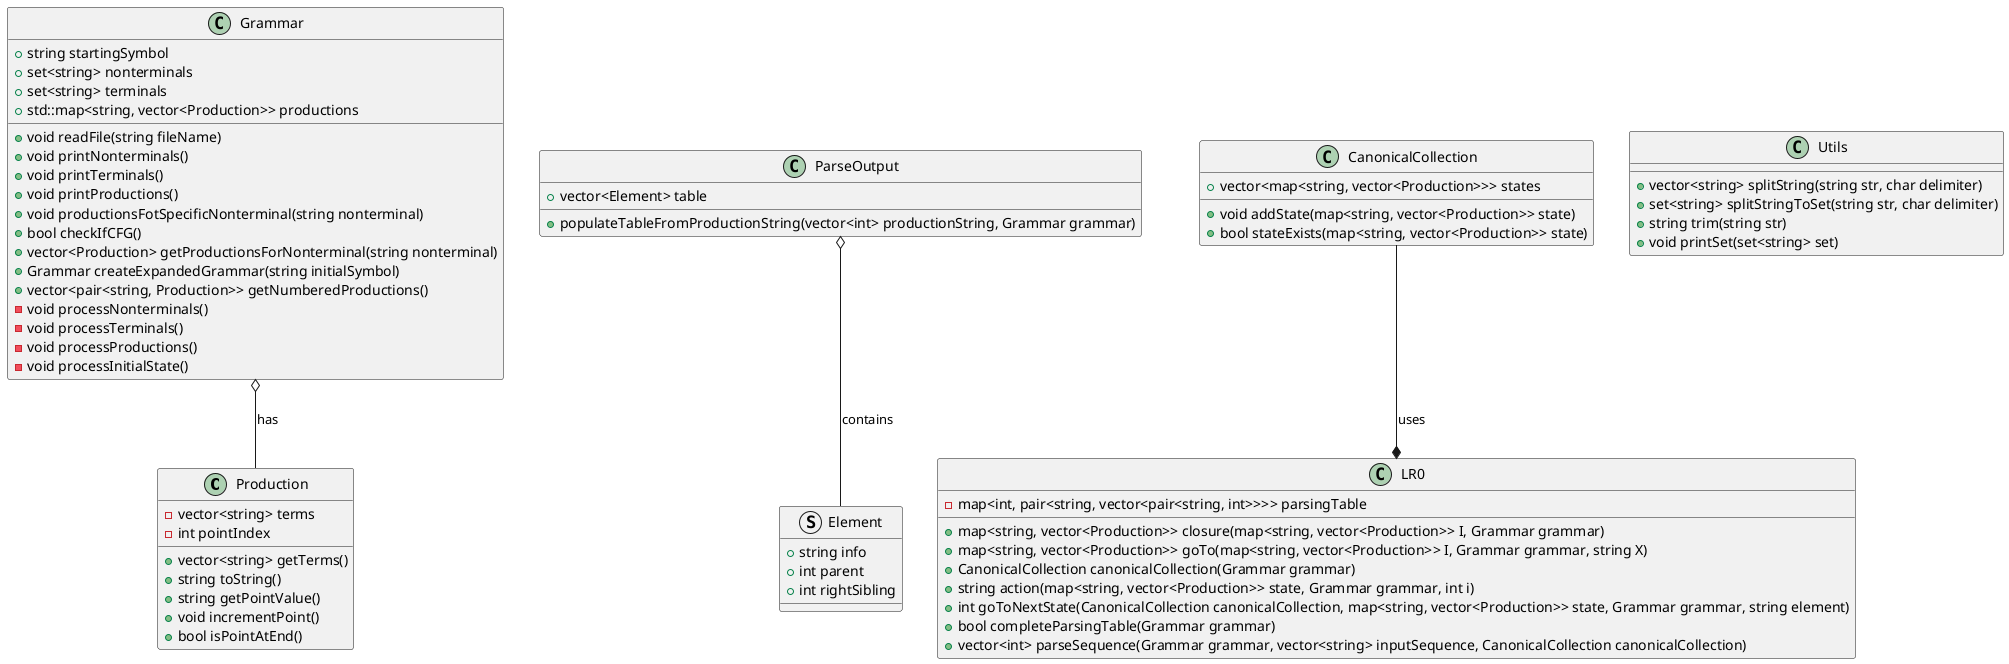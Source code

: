 @startuml

class Production {
    - vector<string> terms
    - int pointIndex
    + vector<string> getTerms()
    + string toString()
    + string getPointValue()
    + void incrementPoint()
    + bool isPointAtEnd()
}

class Grammar{
    + string startingSymbol
    + set<string> nonterminals
    + set<string> terminals
    + std::map<string, vector<Production>> productions
    + void readFile(string fileName)
    + void printNonterminals()
    + void printTerminals()
    + void printProductions()
    + void productionsFotSpecificNonterminal(string nonterminal)
    + bool checkIfCFG()
    + vector<Production> getProductionsForNonterminal(string nonterminal)
    + Grammar createExpandedGrammar(string initialSymbol)
    + vector<pair<string, Production>> getNumberedProductions()
    - void processNonterminals()
    - void processTerminals()
    - void processProductions()
    - void processInitialState()
}



struct Element{
    + string info
    + int parent
    + int rightSibling
}

class ParseOutput{
    + vector<Element> table
    + populateTableFromProductionString(vector<int> productionString, Grammar grammar)
}





class CanonicalCollection{
    + vector<map<string, vector<Production>>> states
    + void addState(map<string, vector<Production>> state)
    + bool stateExists(map<string, vector<Production>> state)
}

class LR0{
    - map<int, pair<string, vector<pair<string, int>>>> parsingTable
    + map<string, vector<Production>> closure(map<string, vector<Production>> I, Grammar grammar)
    + map<string, vector<Production>> goTo(map<string, vector<Production>> I, Grammar grammar, string X)
    + CanonicalCollection canonicalCollection(Grammar grammar)
    + string action(map<string, vector<Production>> state, Grammar grammar, int i)
    + int goToNextState(CanonicalCollection canonicalCollection, map<string, vector<Production>> state, Grammar grammar, string element)
    + bool completeParsingTable(Grammar grammar)
    + vector<int> parseSequence(Grammar grammar, vector<string> inputSequence, CanonicalCollection canonicalCollection)
}
CanonicalCollection --* LR0 : uses
ParseOutput o-- Element : contains
Grammar o-- Production : has

class Utils{
    + vector<string> splitString(string str, char delimiter)
    + set<string> splitStringToSet(string str, char delimiter)
    + string trim(string str)
    + void printSet(set<string> set)
}


@enduml